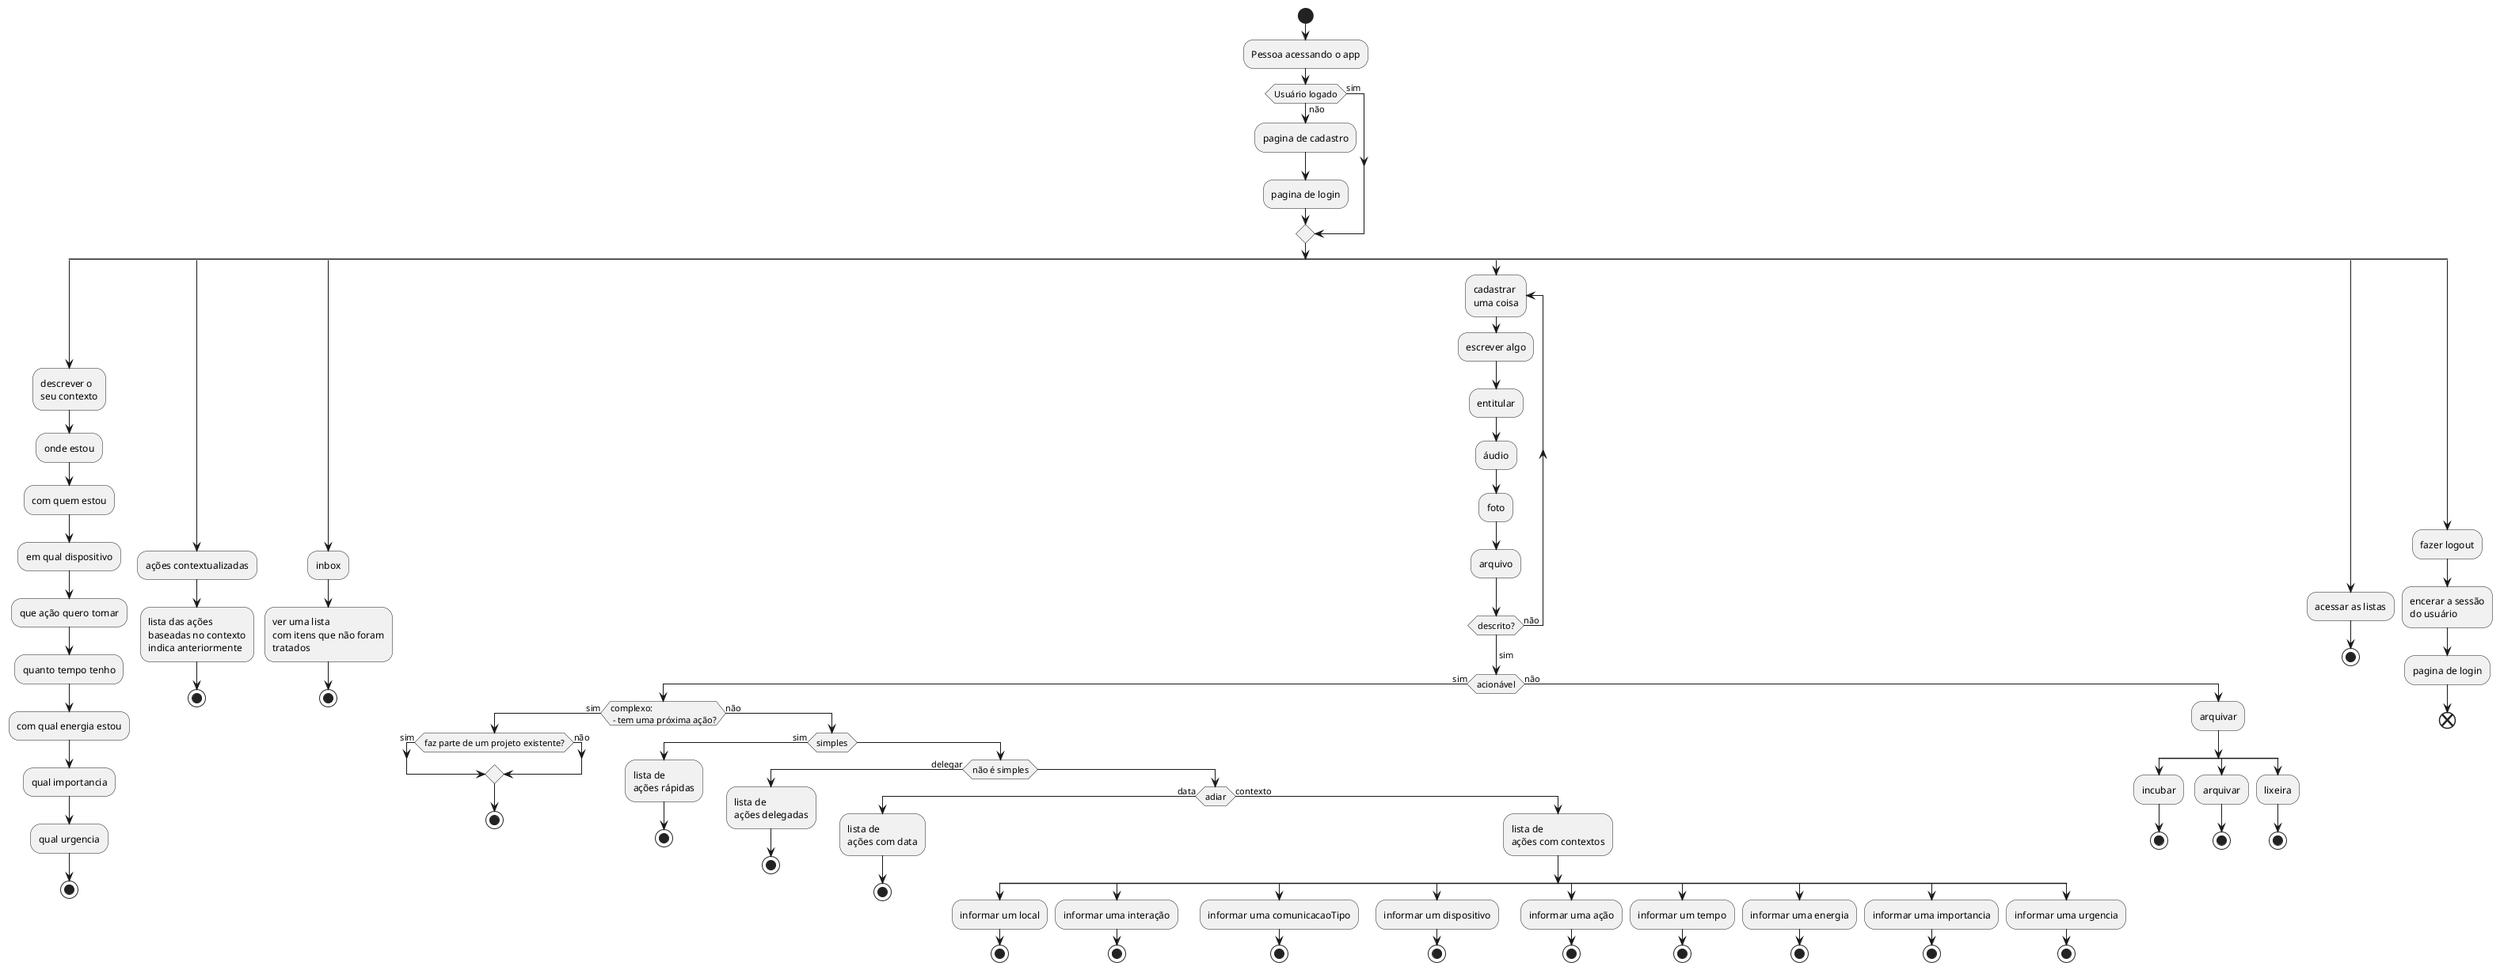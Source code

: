 @startuml
start
:Pessoa acessando o app;
if (Usuário logado) then (sim)
else (não)
  :pagina de cadastro;
  :pagina de login;
endif
' :dashboard;
split
:descrever o\nseu contexto;
:onde estou;
:com quem estou;
:em qual dispositivo;
:que ação quero tomar;
:quanto tempo tenho;
:com qual energia estou;
:qual importancia;
:qual urgencia;
stop
split again
:ações contextualizadas;
:lista das ações\nbaseadas no contexto\nindica anteriormente;
stop
split again
:inbox;
:ver uma lista\ncom itens que não foram\ntratados;
stop
split again
repeat :cadastrar\numa coisa;
:escrever algo;
:entitular;
:áudio;
:foto;
:arquivo;
repeat while (descrito?) is (não)
-> sim;
if (acionável) then (sim)
if (complexo:\n - tem uma próxima ação?) then (sim)
if (faz parte de um projeto existente?) then (sim)
else (não)
endif
stop
else (não)
  if (simples) then (sim)
  :lista de\nações rápidas;
  stop
  else
    if (não é simples) then (delegar)
    :lista de\nações delegadas;
    stop
    else
      if (adiar) then (data)
      :lista de\nações com data;
      stop
      else (contexto)
        :lista de\nações com contextos;
        split
        :informar um local;
        stop
        split again
        :informar uma interação;
        stop
        split again
        :informar uma comunicacaoTipo;
        stop
        split again
        :informar um dispositivo;
        stop
        split again
        :informar uma ação;
        stop
        split again
        :informar um tempo;
        stop
        split again
        :informar uma energia;
        stop
        split again
        :informar uma importancia;
        stop
        split again
        :informar uma urgencia;
        stop
        end split
      endif
    endif
  endif
endif
else (não)
:arquivar;
split
:incubar;
stop
split again
:arquivar;
stop
split again
:lixeira;
stop
end split
endif
split again
:acessar as listas;
stop
split again
:fazer logout;
:encerar a sessão\ndo usuário;
:pagina de login;
end
end split
@enduml